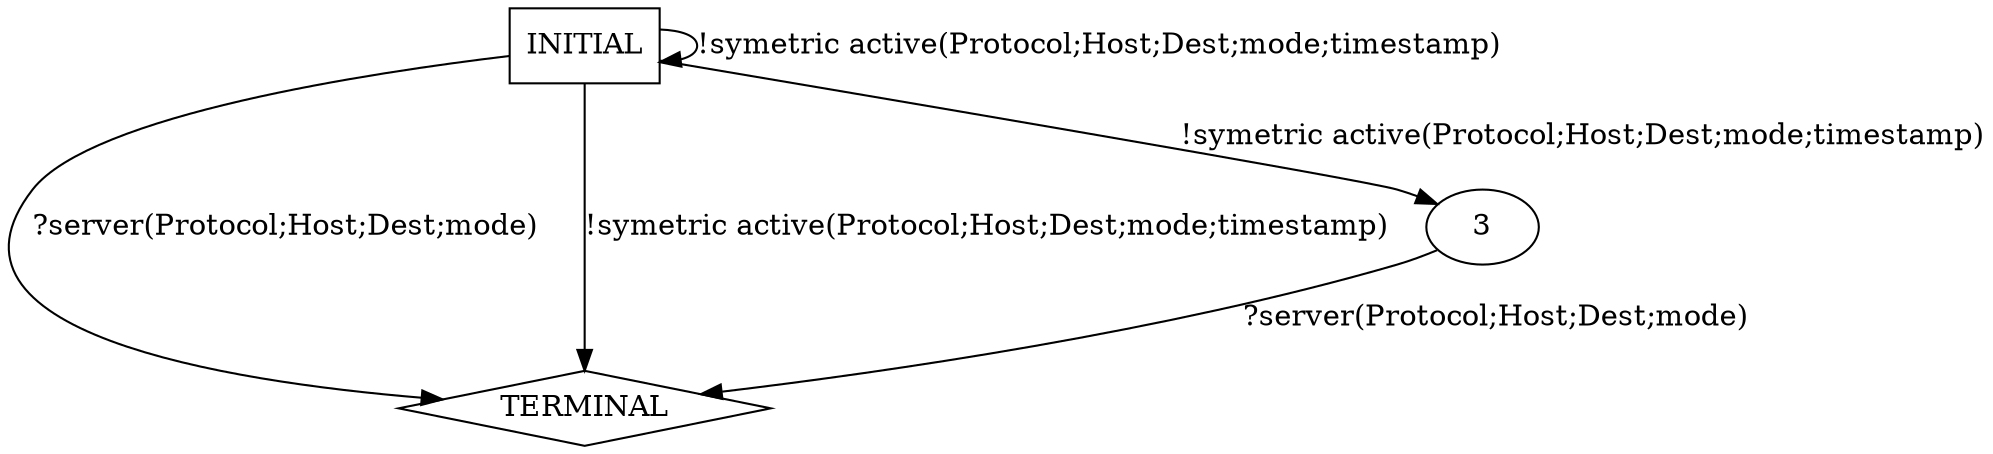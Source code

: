 digraph G {
  0 [label="INITIAL",shape=box];
  1 [label="TERMINAL",shape=diamond];
  3 [label="3"];
0->3  [label="!symetric active(Protocol;Host;Dest;mode;timestamp)"];
3->1  [label="?server(Protocol;Host;Dest;mode)"];
0->0  [label="!symetric active(Protocol;Host;Dest;mode;timestamp)"]
0->1  [label="?server(Protocol;Host;Dest;mode)"]
0->1  [label="!symetric active(Protocol;Host;Dest;mode;timestamp)"]
}
